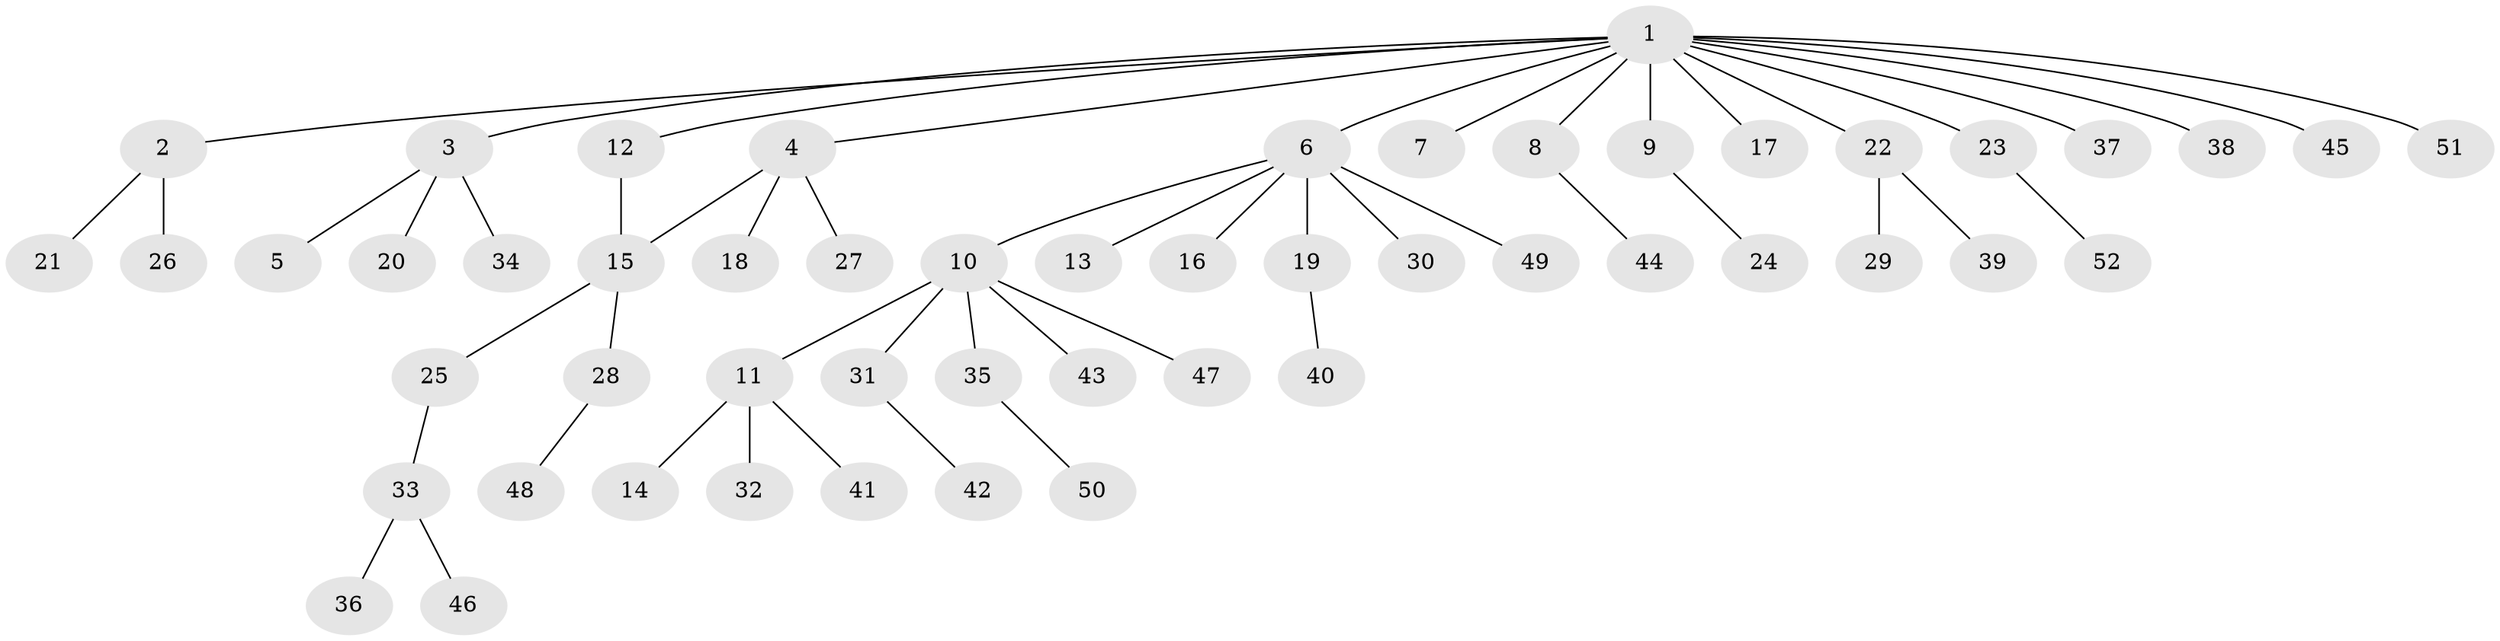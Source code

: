 // coarse degree distribution, {15: 0.02702702702702703, 2: 0.10810810810810811, 3: 0.05405405405405406, 4: 0.05405405405405406, 1: 0.7027027027027027, 6: 0.02702702702702703, 5: 0.02702702702702703}
// Generated by graph-tools (version 1.1) at 2025/23/03/03/25 07:23:52]
// undirected, 52 vertices, 52 edges
graph export_dot {
graph [start="1"]
  node [color=gray90,style=filled];
  1;
  2;
  3;
  4;
  5;
  6;
  7;
  8;
  9;
  10;
  11;
  12;
  13;
  14;
  15;
  16;
  17;
  18;
  19;
  20;
  21;
  22;
  23;
  24;
  25;
  26;
  27;
  28;
  29;
  30;
  31;
  32;
  33;
  34;
  35;
  36;
  37;
  38;
  39;
  40;
  41;
  42;
  43;
  44;
  45;
  46;
  47;
  48;
  49;
  50;
  51;
  52;
  1 -- 2;
  1 -- 3;
  1 -- 4;
  1 -- 6;
  1 -- 7;
  1 -- 8;
  1 -- 9;
  1 -- 12;
  1 -- 17;
  1 -- 22;
  1 -- 23;
  1 -- 37;
  1 -- 38;
  1 -- 45;
  1 -- 51;
  2 -- 21;
  2 -- 26;
  3 -- 5;
  3 -- 20;
  3 -- 34;
  4 -- 15;
  4 -- 18;
  4 -- 27;
  6 -- 10;
  6 -- 13;
  6 -- 16;
  6 -- 19;
  6 -- 30;
  6 -- 49;
  8 -- 44;
  9 -- 24;
  10 -- 11;
  10 -- 31;
  10 -- 35;
  10 -- 43;
  10 -- 47;
  11 -- 14;
  11 -- 32;
  11 -- 41;
  12 -- 15;
  15 -- 25;
  15 -- 28;
  19 -- 40;
  22 -- 29;
  22 -- 39;
  23 -- 52;
  25 -- 33;
  28 -- 48;
  31 -- 42;
  33 -- 36;
  33 -- 46;
  35 -- 50;
}
